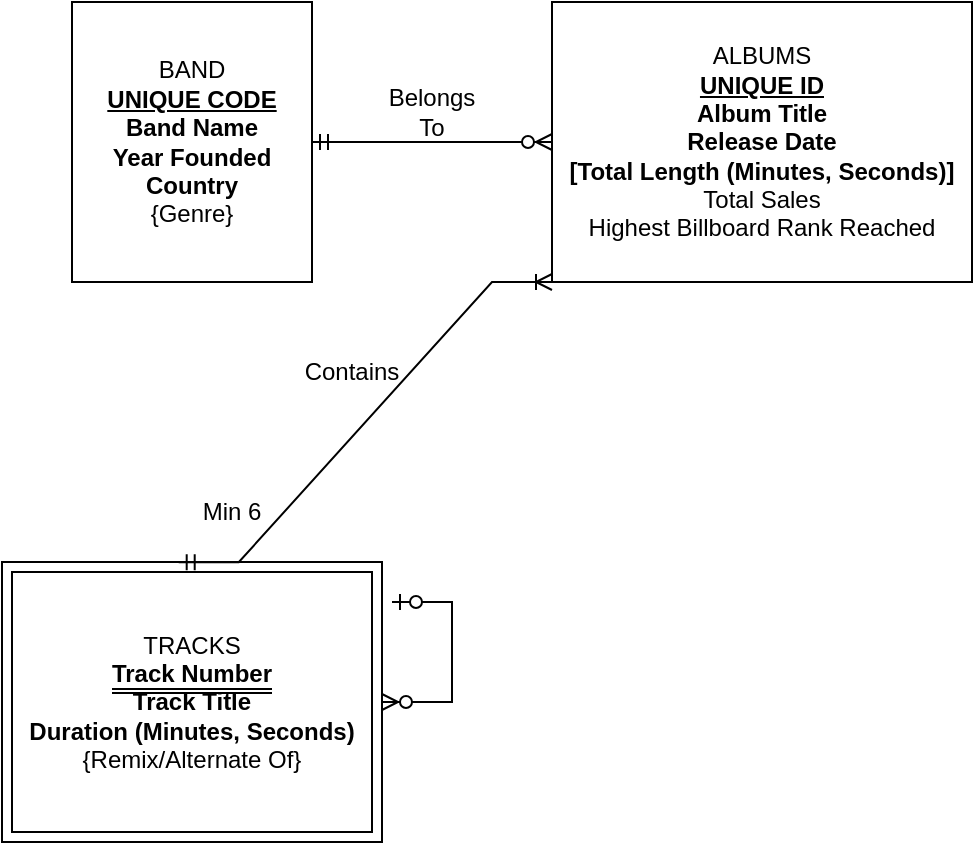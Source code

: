 <mxfile version="24.7.12" pages="2">
  <diagram name="Question 1" id="G0ggCSemv8RkMHY6kSYs">
    <mxGraphModel dx="1434" dy="746" grid="1" gridSize="10" guides="1" tooltips="1" connect="1" arrows="1" fold="1" page="1" pageScale="1" pageWidth="850" pageHeight="1100" math="0" shadow="0">
      <root>
        <mxCell id="0" />
        <mxCell id="1" parent="0" />
        <mxCell id="Yl8MLj6aumAEBPvpJJGh-1" value="&lt;div&gt;BAND&lt;/div&gt;&lt;div&gt;&lt;u&gt;&lt;b&gt;UNIQUE CODE&lt;/b&gt;&lt;/u&gt;&lt;/div&gt;&lt;div&gt;&lt;b&gt;Band Name&lt;/b&gt;&lt;/div&gt;&lt;div&gt;&lt;b&gt;Year Founded&lt;/b&gt;&lt;/div&gt;&lt;div&gt;&lt;b&gt;Country&lt;/b&gt;&lt;/div&gt;&lt;div&gt;{Genre}&lt;/div&gt;" style="whiteSpace=wrap;html=1;align=center;" vertex="1" parent="1">
          <mxGeometry x="80" y="50" width="120" height="140" as="geometry" />
        </mxCell>
        <mxCell id="Yl8MLj6aumAEBPvpJJGh-2" value="&lt;div&gt;ALBUMS&lt;/div&gt;&lt;div&gt;&lt;u&gt;&lt;b&gt;UNIQUE ID&lt;/b&gt;&lt;/u&gt;&lt;/div&gt;&lt;div&gt;&lt;b&gt;Album Title&lt;/b&gt;&lt;/div&gt;&lt;div&gt;&lt;span style=&quot;background-color: initial;&quot;&gt;&lt;b&gt;Release Date&lt;/b&gt;&lt;/span&gt;&lt;/div&gt;&lt;div&gt;&lt;b&gt;[Total Length (Minutes, Seconds)]&lt;/b&gt;&lt;/div&gt;&lt;div&gt;Total Sales&lt;/div&gt;&lt;div&gt;Highest Billboard Rank Reached&lt;/div&gt;" style="whiteSpace=wrap;html=1;align=center;" vertex="1" parent="1">
          <mxGeometry x="320" y="50" width="210" height="140" as="geometry" />
        </mxCell>
        <mxCell id="Yl8MLj6aumAEBPvpJJGh-3" value="&lt;div&gt;TRACKS&lt;/div&gt;&lt;div&gt;&lt;span style=&quot;border-bottom: 3px double;margin-bottom: 5px;&quot;&gt;&lt;b&gt;Track Number&lt;/b&gt;&lt;/span&gt;&lt;/div&gt;&lt;div&gt;&lt;b&gt;Track Title&lt;br&gt;&lt;/b&gt;&lt;/div&gt;&lt;div&gt;&lt;b&gt;Duration (Minutes, Seconds)&lt;/b&gt;&lt;/div&gt;&lt;div&gt;{Remix/Alternate Of}&lt;/div&gt;" style="shape=ext;margin=3;double=1;whiteSpace=wrap;html=1;align=center;" vertex="1" parent="1">
          <mxGeometry x="45" y="330" width="190" height="140" as="geometry" />
        </mxCell>
        <mxCell id="Yl8MLj6aumAEBPvpJJGh-4" value="" style="edgeStyle=entityRelationEdgeStyle;fontSize=12;html=1;endArrow=ERzeroToMany;startArrow=ERmandOne;rounded=0;entryX=0;entryY=0.5;entryDx=0;entryDy=0;exitX=1;exitY=0.5;exitDx=0;exitDy=0;" edge="1" parent="1" source="Yl8MLj6aumAEBPvpJJGh-1" target="Yl8MLj6aumAEBPvpJJGh-2">
          <mxGeometry width="100" height="100" relative="1" as="geometry">
            <mxPoint x="190" y="250" as="sourcePoint" />
            <mxPoint x="290" y="150" as="targetPoint" />
          </mxGeometry>
        </mxCell>
        <mxCell id="Yl8MLj6aumAEBPvpJJGh-5" value="" style="edgeStyle=entityRelationEdgeStyle;fontSize=12;html=1;endArrow=ERoneToMany;startArrow=ERmandOne;rounded=0;endFill=0;entryX=0;entryY=1;entryDx=0;entryDy=0;exitX=0.465;exitY=0.001;exitDx=0;exitDy=0;exitPerimeter=0;" edge="1" parent="1" source="Yl8MLj6aumAEBPvpJJGh-3" target="Yl8MLj6aumAEBPvpJJGh-2">
          <mxGeometry width="100" height="100" relative="1" as="geometry">
            <mxPoint x="170" y="310" as="sourcePoint" />
            <mxPoint x="490" y="240" as="targetPoint" />
            <Array as="points">
              <mxPoint x="180" y="320" />
              <mxPoint x="130" y="280" />
            </Array>
          </mxGeometry>
        </mxCell>
        <mxCell id="Yl8MLj6aumAEBPvpJJGh-6" value="Min 6" style="text;html=1;strokeColor=none;fillColor=none;align=center;verticalAlign=middle;whiteSpace=wrap;rounded=0;" vertex="1" parent="1">
          <mxGeometry x="130" y="290" width="60" height="30" as="geometry" />
        </mxCell>
        <mxCell id="Yl8MLj6aumAEBPvpJJGh-7" value="Belongs To" style="text;html=1;strokeColor=none;fillColor=none;align=center;verticalAlign=middle;whiteSpace=wrap;rounded=0;" vertex="1" parent="1">
          <mxGeometry x="230" y="90" width="60" height="30" as="geometry" />
        </mxCell>
        <mxCell id="Yl8MLj6aumAEBPvpJJGh-8" value="Contains" style="text;html=1;strokeColor=none;fillColor=none;align=center;verticalAlign=middle;whiteSpace=wrap;rounded=0;" vertex="1" parent="1">
          <mxGeometry x="190" y="220" width="60" height="30" as="geometry" />
        </mxCell>
        <mxCell id="Yl8MLj6aumAEBPvpJJGh-9" value="" style="edgeStyle=entityRelationEdgeStyle;fontSize=12;html=1;endArrow=ERzeroToMany;startArrow=ERzeroToOne;rounded=0;" edge="1" parent="1" target="Yl8MLj6aumAEBPvpJJGh-3">
          <mxGeometry width="100" height="100" relative="1" as="geometry">
            <mxPoint x="240" y="350" as="sourcePoint" />
            <mxPoint x="540" y="480.0" as="targetPoint" />
            <Array as="points">
              <mxPoint x="831.96" y="437.96" />
              <mxPoint x="631.96" y="587.96" />
              <mxPoint x="801.96" y="517.96" />
              <mxPoint x="861.96" y="457.96" />
            </Array>
          </mxGeometry>
        </mxCell>
      </root>
    </mxGraphModel>
  </diagram>
  <diagram id="o_gynNenJDcldiGXe5-G" name="Question 2">
    <mxGraphModel dx="1434" dy="746" grid="1" gridSize="10" guides="1" tooltips="1" connect="1" arrows="1" fold="1" page="1" pageScale="1" pageWidth="850" pageHeight="1100" math="0" shadow="0">
      <root>
        <mxCell id="0" />
        <mxCell id="1" parent="0" />
        <mxCell id="-OQ1VOCRAkG5Sb6Z3kr7-1" value="&lt;div&gt;CEREMONIES&lt;/div&gt;&lt;div&gt;&lt;br&gt;&lt;/div&gt;&lt;div&gt;&lt;u&gt;&lt;b&gt;CeremonyID&lt;/b&gt;&lt;/u&gt;&lt;/div&gt;&lt;div&gt;&lt;b&gt;Date&lt;/b&gt;&lt;/div&gt;&lt;div&gt;&lt;b&gt;LocationCode&lt;/b&gt;&lt;/div&gt;&lt;div&gt;Network&lt;/div&gt;&lt;div&gt;Millions of Viewers&lt;/div&gt;" style="whiteSpace=wrap;html=1;align=center;" vertex="1" parent="1">
          <mxGeometry x="130" y="190" width="120" height="140" as="geometry" />
        </mxCell>
        <mxCell id="-OQ1VOCRAkG5Sb6Z3kr7-2" value="&lt;div&gt;LOCATIONS&lt;/div&gt;&lt;div&gt;&lt;u style=&quot;background-color: initial;&quot;&gt;&lt;b&gt;&lt;br&gt;&lt;/b&gt;&lt;/u&gt;&lt;/div&gt;&lt;div&gt;&lt;u style=&quot;background-color: initial;&quot;&gt;&lt;b&gt;LocationCode&lt;/b&gt;&lt;/u&gt;&lt;/div&gt;&lt;div&gt;&lt;b&gt;Location (City, State Code, Country)&lt;/b&gt;&lt;/div&gt;" style="whiteSpace=wrap;html=1;align=center;" vertex="1" parent="1">
          <mxGeometry x="340" y="100" width="120" height="140" as="geometry" />
        </mxCell>
        <mxCell id="-OQ1VOCRAkG5Sb6Z3kr7-3" value="&lt;div&gt;HOSTS&lt;/div&gt;&lt;div&gt;&lt;br&gt;&lt;/div&gt;&lt;div&gt;&lt;u&gt;&lt;b&gt;HostID&lt;/b&gt;&lt;/u&gt;&lt;/div&gt;&lt;div&gt;&lt;b&gt;Host&lt;/b&gt;&lt;/div&gt;&lt;div&gt;{Known For}&lt;/div&gt;&lt;div&gt;&lt;b&gt;[Times Hosted]&lt;/b&gt;&lt;/div&gt;" style="whiteSpace=wrap;html=1;align=center;" vertex="1" parent="1">
          <mxGeometry x="340" y="290" width="120" height="140" as="geometry" />
        </mxCell>
        <mxCell id="-OQ1VOCRAkG5Sb6Z3kr7-4" value="" style="edgeStyle=entityRelationEdgeStyle;fontSize=12;html=1;endArrow=ERmandOne;startArrow=ERmandOne;rounded=0;exitX=1;exitY=0.25;exitDx=0;exitDy=0;entryX=0;entryY=0.25;entryDx=0;entryDy=0;" edge="1" parent="1" source="-OQ1VOCRAkG5Sb6Z3kr7-1" target="-OQ1VOCRAkG5Sb6Z3kr7-2">
          <mxGeometry width="100" height="100" relative="1" as="geometry">
            <mxPoint x="240" y="240" as="sourcePoint" />
            <mxPoint x="340" y="140" as="targetPoint" />
          </mxGeometry>
        </mxCell>
        <mxCell id="-OQ1VOCRAkG5Sb6Z3kr7-5" value="" style="edgeStyle=entityRelationEdgeStyle;fontSize=12;html=1;endArrow=ERoneToMany;startArrow=ERmandOne;rounded=0;endFill=0;entryX=0;entryY=0.75;entryDx=0;entryDy=0;exitX=1;exitY=0.75;exitDx=0;exitDy=0;" edge="1" parent="1" source="-OQ1VOCRAkG5Sb6Z3kr7-1" target="-OQ1VOCRAkG5Sb6Z3kr7-3">
          <mxGeometry width="100" height="100" relative="1" as="geometry">
            <mxPoint x="160" y="500" as="sourcePoint" />
            <mxPoint x="260" y="400" as="targetPoint" />
          </mxGeometry>
        </mxCell>
      </root>
    </mxGraphModel>
  </diagram>
</mxfile>
